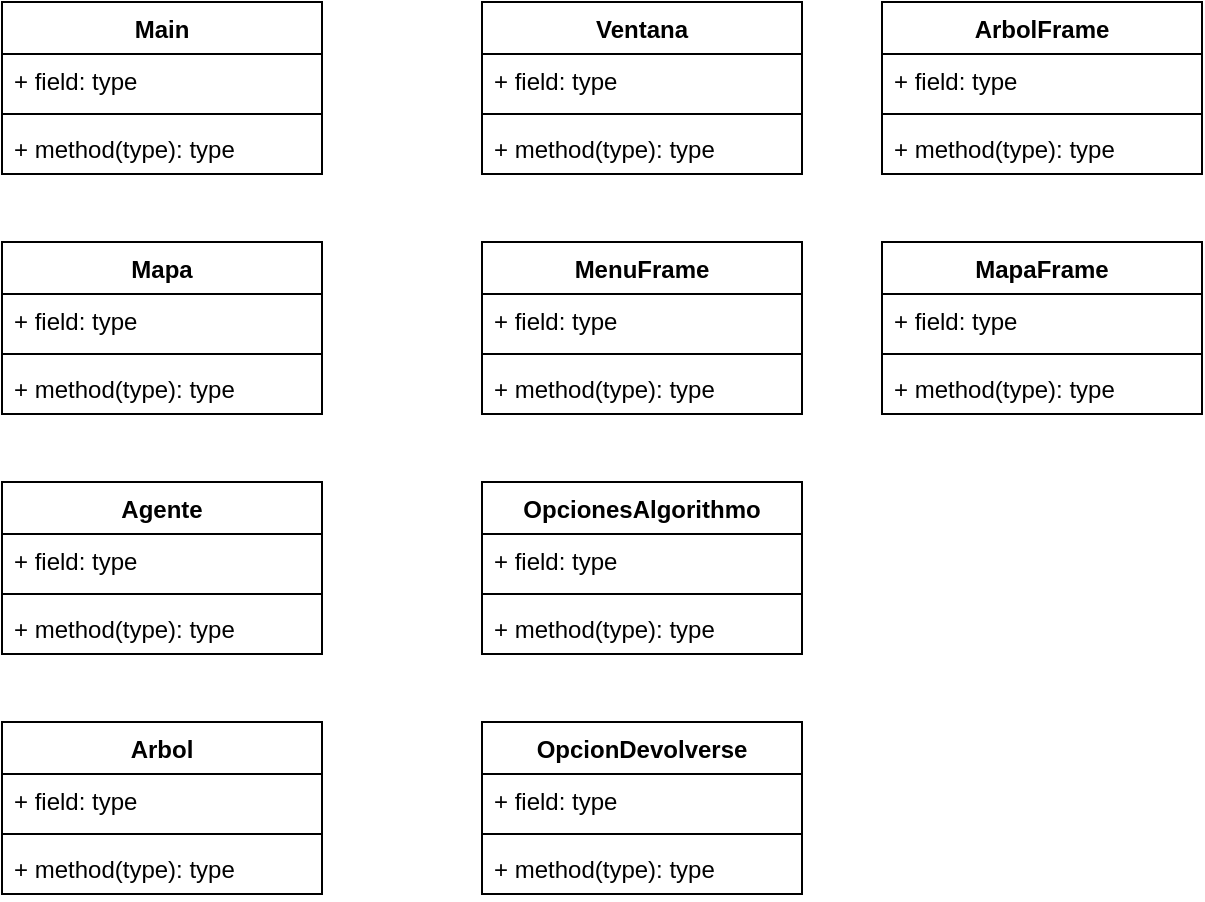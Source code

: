 <mxfile version="21.1.2" type="device">
  <diagram id="C5RBs43oDa-KdzZeNtuy" name="Page-1">
    <mxGraphModel dx="437" dy="527" grid="1" gridSize="10" guides="1" tooltips="1" connect="1" arrows="1" fold="1" page="1" pageScale="1" pageWidth="827" pageHeight="1169" math="0" shadow="0">
      <root>
        <mxCell id="WIyWlLk6GJQsqaUBKTNV-0" />
        <mxCell id="WIyWlLk6GJQsqaUBKTNV-1" parent="WIyWlLk6GJQsqaUBKTNV-0" />
        <mxCell id="wOZsuLTwJOUlkf_hwby_-17" value="Main" style="swimlane;fontStyle=1;align=center;verticalAlign=top;childLayout=stackLayout;horizontal=1;startSize=26;horizontalStack=0;resizeParent=1;resizeParentMax=0;resizeLast=0;collapsible=1;marginBottom=0;whiteSpace=wrap;html=1;" parent="WIyWlLk6GJQsqaUBKTNV-1" vertex="1">
          <mxGeometry x="80" y="40" width="160" height="86" as="geometry" />
        </mxCell>
        <mxCell id="wOZsuLTwJOUlkf_hwby_-18" value="+ field: type" style="text;strokeColor=none;fillColor=none;align=left;verticalAlign=top;spacingLeft=4;spacingRight=4;overflow=hidden;rotatable=0;points=[[0,0.5],[1,0.5]];portConstraint=eastwest;whiteSpace=wrap;html=1;" parent="wOZsuLTwJOUlkf_hwby_-17" vertex="1">
          <mxGeometry y="26" width="160" height="26" as="geometry" />
        </mxCell>
        <mxCell id="wOZsuLTwJOUlkf_hwby_-19" value="" style="line;strokeWidth=1;fillColor=none;align=left;verticalAlign=middle;spacingTop=-1;spacingLeft=3;spacingRight=3;rotatable=0;labelPosition=right;points=[];portConstraint=eastwest;strokeColor=inherit;" parent="wOZsuLTwJOUlkf_hwby_-17" vertex="1">
          <mxGeometry y="52" width="160" height="8" as="geometry" />
        </mxCell>
        <mxCell id="wOZsuLTwJOUlkf_hwby_-20" value="+ method(type): type" style="text;strokeColor=none;fillColor=none;align=left;verticalAlign=top;spacingLeft=4;spacingRight=4;overflow=hidden;rotatable=0;points=[[0,0.5],[1,0.5]];portConstraint=eastwest;whiteSpace=wrap;html=1;" parent="wOZsuLTwJOUlkf_hwby_-17" vertex="1">
          <mxGeometry y="60" width="160" height="26" as="geometry" />
        </mxCell>
        <mxCell id="wOZsuLTwJOUlkf_hwby_-21" value="Ventana" style="swimlane;fontStyle=1;align=center;verticalAlign=top;childLayout=stackLayout;horizontal=1;startSize=26;horizontalStack=0;resizeParent=1;resizeParentMax=0;resizeLast=0;collapsible=1;marginBottom=0;whiteSpace=wrap;html=1;" parent="WIyWlLk6GJQsqaUBKTNV-1" vertex="1">
          <mxGeometry x="320" y="40" width="160" height="86" as="geometry" />
        </mxCell>
        <mxCell id="wOZsuLTwJOUlkf_hwby_-22" value="+ field: type" style="text;strokeColor=none;fillColor=none;align=left;verticalAlign=top;spacingLeft=4;spacingRight=4;overflow=hidden;rotatable=0;points=[[0,0.5],[1,0.5]];portConstraint=eastwest;whiteSpace=wrap;html=1;" parent="wOZsuLTwJOUlkf_hwby_-21" vertex="1">
          <mxGeometry y="26" width="160" height="26" as="geometry" />
        </mxCell>
        <mxCell id="wOZsuLTwJOUlkf_hwby_-23" value="" style="line;strokeWidth=1;fillColor=none;align=left;verticalAlign=middle;spacingTop=-1;spacingLeft=3;spacingRight=3;rotatable=0;labelPosition=right;points=[];portConstraint=eastwest;strokeColor=inherit;" parent="wOZsuLTwJOUlkf_hwby_-21" vertex="1">
          <mxGeometry y="52" width="160" height="8" as="geometry" />
        </mxCell>
        <mxCell id="wOZsuLTwJOUlkf_hwby_-24" value="+ method(type): type" style="text;strokeColor=none;fillColor=none;align=left;verticalAlign=top;spacingLeft=4;spacingRight=4;overflow=hidden;rotatable=0;points=[[0,0.5],[1,0.5]];portConstraint=eastwest;whiteSpace=wrap;html=1;" parent="wOZsuLTwJOUlkf_hwby_-21" vertex="1">
          <mxGeometry y="60" width="160" height="26" as="geometry" />
        </mxCell>
        <mxCell id="S4U-ftMOj6kF3ZkZR0A4-0" value="MenuFrame" style="swimlane;fontStyle=1;align=center;verticalAlign=top;childLayout=stackLayout;horizontal=1;startSize=26;horizontalStack=0;resizeParent=1;resizeParentMax=0;resizeLast=0;collapsible=1;marginBottom=0;whiteSpace=wrap;html=1;" vertex="1" parent="WIyWlLk6GJQsqaUBKTNV-1">
          <mxGeometry x="320" y="160" width="160" height="86" as="geometry" />
        </mxCell>
        <mxCell id="S4U-ftMOj6kF3ZkZR0A4-1" value="+ field: type" style="text;strokeColor=none;fillColor=none;align=left;verticalAlign=top;spacingLeft=4;spacingRight=4;overflow=hidden;rotatable=0;points=[[0,0.5],[1,0.5]];portConstraint=eastwest;whiteSpace=wrap;html=1;" vertex="1" parent="S4U-ftMOj6kF3ZkZR0A4-0">
          <mxGeometry y="26" width="160" height="26" as="geometry" />
        </mxCell>
        <mxCell id="S4U-ftMOj6kF3ZkZR0A4-2" value="" style="line;strokeWidth=1;fillColor=none;align=left;verticalAlign=middle;spacingTop=-1;spacingLeft=3;spacingRight=3;rotatable=0;labelPosition=right;points=[];portConstraint=eastwest;strokeColor=inherit;" vertex="1" parent="S4U-ftMOj6kF3ZkZR0A4-0">
          <mxGeometry y="52" width="160" height="8" as="geometry" />
        </mxCell>
        <mxCell id="S4U-ftMOj6kF3ZkZR0A4-3" value="+ method(type): type" style="text;strokeColor=none;fillColor=none;align=left;verticalAlign=top;spacingLeft=4;spacingRight=4;overflow=hidden;rotatable=0;points=[[0,0.5],[1,0.5]];portConstraint=eastwest;whiteSpace=wrap;html=1;" vertex="1" parent="S4U-ftMOj6kF3ZkZR0A4-0">
          <mxGeometry y="60" width="160" height="26" as="geometry" />
        </mxCell>
        <mxCell id="S4U-ftMOj6kF3ZkZR0A4-4" value="OpcionesAlgorithmo" style="swimlane;fontStyle=1;align=center;verticalAlign=top;childLayout=stackLayout;horizontal=1;startSize=26;horizontalStack=0;resizeParent=1;resizeParentMax=0;resizeLast=0;collapsible=1;marginBottom=0;whiteSpace=wrap;html=1;" vertex="1" parent="WIyWlLk6GJQsqaUBKTNV-1">
          <mxGeometry x="320" y="280" width="160" height="86" as="geometry" />
        </mxCell>
        <mxCell id="S4U-ftMOj6kF3ZkZR0A4-5" value="+ field: type" style="text;strokeColor=none;fillColor=none;align=left;verticalAlign=top;spacingLeft=4;spacingRight=4;overflow=hidden;rotatable=0;points=[[0,0.5],[1,0.5]];portConstraint=eastwest;whiteSpace=wrap;html=1;" vertex="1" parent="S4U-ftMOj6kF3ZkZR0A4-4">
          <mxGeometry y="26" width="160" height="26" as="geometry" />
        </mxCell>
        <mxCell id="S4U-ftMOj6kF3ZkZR0A4-6" value="" style="line;strokeWidth=1;fillColor=none;align=left;verticalAlign=middle;spacingTop=-1;spacingLeft=3;spacingRight=3;rotatable=0;labelPosition=right;points=[];portConstraint=eastwest;strokeColor=inherit;" vertex="1" parent="S4U-ftMOj6kF3ZkZR0A4-4">
          <mxGeometry y="52" width="160" height="8" as="geometry" />
        </mxCell>
        <mxCell id="S4U-ftMOj6kF3ZkZR0A4-7" value="+ method(type): type" style="text;strokeColor=none;fillColor=none;align=left;verticalAlign=top;spacingLeft=4;spacingRight=4;overflow=hidden;rotatable=0;points=[[0,0.5],[1,0.5]];portConstraint=eastwest;whiteSpace=wrap;html=1;" vertex="1" parent="S4U-ftMOj6kF3ZkZR0A4-4">
          <mxGeometry y="60" width="160" height="26" as="geometry" />
        </mxCell>
        <mxCell id="S4U-ftMOj6kF3ZkZR0A4-8" value="OpcionDevolverse" style="swimlane;fontStyle=1;align=center;verticalAlign=top;childLayout=stackLayout;horizontal=1;startSize=26;horizontalStack=0;resizeParent=1;resizeParentMax=0;resizeLast=0;collapsible=1;marginBottom=0;whiteSpace=wrap;html=1;" vertex="1" parent="WIyWlLk6GJQsqaUBKTNV-1">
          <mxGeometry x="320" y="400" width="160" height="86" as="geometry" />
        </mxCell>
        <mxCell id="S4U-ftMOj6kF3ZkZR0A4-9" value="+ field: type" style="text;strokeColor=none;fillColor=none;align=left;verticalAlign=top;spacingLeft=4;spacingRight=4;overflow=hidden;rotatable=0;points=[[0,0.5],[1,0.5]];portConstraint=eastwest;whiteSpace=wrap;html=1;" vertex="1" parent="S4U-ftMOj6kF3ZkZR0A4-8">
          <mxGeometry y="26" width="160" height="26" as="geometry" />
        </mxCell>
        <mxCell id="S4U-ftMOj6kF3ZkZR0A4-10" value="" style="line;strokeWidth=1;fillColor=none;align=left;verticalAlign=middle;spacingTop=-1;spacingLeft=3;spacingRight=3;rotatable=0;labelPosition=right;points=[];portConstraint=eastwest;strokeColor=inherit;" vertex="1" parent="S4U-ftMOj6kF3ZkZR0A4-8">
          <mxGeometry y="52" width="160" height="8" as="geometry" />
        </mxCell>
        <mxCell id="S4U-ftMOj6kF3ZkZR0A4-11" value="+ method(type): type" style="text;strokeColor=none;fillColor=none;align=left;verticalAlign=top;spacingLeft=4;spacingRight=4;overflow=hidden;rotatable=0;points=[[0,0.5],[1,0.5]];portConstraint=eastwest;whiteSpace=wrap;html=1;" vertex="1" parent="S4U-ftMOj6kF3ZkZR0A4-8">
          <mxGeometry y="60" width="160" height="26" as="geometry" />
        </mxCell>
        <mxCell id="S4U-ftMOj6kF3ZkZR0A4-12" value="MapaFrame" style="swimlane;fontStyle=1;align=center;verticalAlign=top;childLayout=stackLayout;horizontal=1;startSize=26;horizontalStack=0;resizeParent=1;resizeParentMax=0;resizeLast=0;collapsible=1;marginBottom=0;whiteSpace=wrap;html=1;" vertex="1" parent="WIyWlLk6GJQsqaUBKTNV-1">
          <mxGeometry x="520" y="160" width="160" height="86" as="geometry" />
        </mxCell>
        <mxCell id="S4U-ftMOj6kF3ZkZR0A4-13" value="+ field: type" style="text;strokeColor=none;fillColor=none;align=left;verticalAlign=top;spacingLeft=4;spacingRight=4;overflow=hidden;rotatable=0;points=[[0,0.5],[1,0.5]];portConstraint=eastwest;whiteSpace=wrap;html=1;" vertex="1" parent="S4U-ftMOj6kF3ZkZR0A4-12">
          <mxGeometry y="26" width="160" height="26" as="geometry" />
        </mxCell>
        <mxCell id="S4U-ftMOj6kF3ZkZR0A4-14" value="" style="line;strokeWidth=1;fillColor=none;align=left;verticalAlign=middle;spacingTop=-1;spacingLeft=3;spacingRight=3;rotatable=0;labelPosition=right;points=[];portConstraint=eastwest;strokeColor=inherit;" vertex="1" parent="S4U-ftMOj6kF3ZkZR0A4-12">
          <mxGeometry y="52" width="160" height="8" as="geometry" />
        </mxCell>
        <mxCell id="S4U-ftMOj6kF3ZkZR0A4-15" value="+ method(type): type" style="text;strokeColor=none;fillColor=none;align=left;verticalAlign=top;spacingLeft=4;spacingRight=4;overflow=hidden;rotatable=0;points=[[0,0.5],[1,0.5]];portConstraint=eastwest;whiteSpace=wrap;html=1;" vertex="1" parent="S4U-ftMOj6kF3ZkZR0A4-12">
          <mxGeometry y="60" width="160" height="26" as="geometry" />
        </mxCell>
        <mxCell id="S4U-ftMOj6kF3ZkZR0A4-16" value="ArbolFrame" style="swimlane;fontStyle=1;align=center;verticalAlign=top;childLayout=stackLayout;horizontal=1;startSize=26;horizontalStack=0;resizeParent=1;resizeParentMax=0;resizeLast=0;collapsible=1;marginBottom=0;whiteSpace=wrap;html=1;" vertex="1" parent="WIyWlLk6GJQsqaUBKTNV-1">
          <mxGeometry x="520" y="40" width="160" height="86" as="geometry" />
        </mxCell>
        <mxCell id="S4U-ftMOj6kF3ZkZR0A4-17" value="+ field: type" style="text;strokeColor=none;fillColor=none;align=left;verticalAlign=top;spacingLeft=4;spacingRight=4;overflow=hidden;rotatable=0;points=[[0,0.5],[1,0.5]];portConstraint=eastwest;whiteSpace=wrap;html=1;" vertex="1" parent="S4U-ftMOj6kF3ZkZR0A4-16">
          <mxGeometry y="26" width="160" height="26" as="geometry" />
        </mxCell>
        <mxCell id="S4U-ftMOj6kF3ZkZR0A4-18" value="" style="line;strokeWidth=1;fillColor=none;align=left;verticalAlign=middle;spacingTop=-1;spacingLeft=3;spacingRight=3;rotatable=0;labelPosition=right;points=[];portConstraint=eastwest;strokeColor=inherit;" vertex="1" parent="S4U-ftMOj6kF3ZkZR0A4-16">
          <mxGeometry y="52" width="160" height="8" as="geometry" />
        </mxCell>
        <mxCell id="S4U-ftMOj6kF3ZkZR0A4-19" value="+ method(type): type" style="text;strokeColor=none;fillColor=none;align=left;verticalAlign=top;spacingLeft=4;spacingRight=4;overflow=hidden;rotatable=0;points=[[0,0.5],[1,0.5]];portConstraint=eastwest;whiteSpace=wrap;html=1;" vertex="1" parent="S4U-ftMOj6kF3ZkZR0A4-16">
          <mxGeometry y="60" width="160" height="26" as="geometry" />
        </mxCell>
        <mxCell id="S4U-ftMOj6kF3ZkZR0A4-21" value="Arbol" style="swimlane;fontStyle=1;align=center;verticalAlign=top;childLayout=stackLayout;horizontal=1;startSize=26;horizontalStack=0;resizeParent=1;resizeParentMax=0;resizeLast=0;collapsible=1;marginBottom=0;whiteSpace=wrap;html=1;" vertex="1" parent="WIyWlLk6GJQsqaUBKTNV-1">
          <mxGeometry x="80" y="400" width="160" height="86" as="geometry" />
        </mxCell>
        <mxCell id="S4U-ftMOj6kF3ZkZR0A4-22" value="+ field: type" style="text;strokeColor=none;fillColor=none;align=left;verticalAlign=top;spacingLeft=4;spacingRight=4;overflow=hidden;rotatable=0;points=[[0,0.5],[1,0.5]];portConstraint=eastwest;whiteSpace=wrap;html=1;" vertex="1" parent="S4U-ftMOj6kF3ZkZR0A4-21">
          <mxGeometry y="26" width="160" height="26" as="geometry" />
        </mxCell>
        <mxCell id="S4U-ftMOj6kF3ZkZR0A4-23" value="" style="line;strokeWidth=1;fillColor=none;align=left;verticalAlign=middle;spacingTop=-1;spacingLeft=3;spacingRight=3;rotatable=0;labelPosition=right;points=[];portConstraint=eastwest;strokeColor=inherit;" vertex="1" parent="S4U-ftMOj6kF3ZkZR0A4-21">
          <mxGeometry y="52" width="160" height="8" as="geometry" />
        </mxCell>
        <mxCell id="S4U-ftMOj6kF3ZkZR0A4-24" value="+ method(type): type" style="text;strokeColor=none;fillColor=none;align=left;verticalAlign=top;spacingLeft=4;spacingRight=4;overflow=hidden;rotatable=0;points=[[0,0.5],[1,0.5]];portConstraint=eastwest;whiteSpace=wrap;html=1;" vertex="1" parent="S4U-ftMOj6kF3ZkZR0A4-21">
          <mxGeometry y="60" width="160" height="26" as="geometry" />
        </mxCell>
        <mxCell id="S4U-ftMOj6kF3ZkZR0A4-25" value="Agente" style="swimlane;fontStyle=1;align=center;verticalAlign=top;childLayout=stackLayout;horizontal=1;startSize=26;horizontalStack=0;resizeParent=1;resizeParentMax=0;resizeLast=0;collapsible=1;marginBottom=0;whiteSpace=wrap;html=1;" vertex="1" parent="WIyWlLk6GJQsqaUBKTNV-1">
          <mxGeometry x="80" y="280" width="160" height="86" as="geometry" />
        </mxCell>
        <mxCell id="S4U-ftMOj6kF3ZkZR0A4-26" value="+ field: type" style="text;strokeColor=none;fillColor=none;align=left;verticalAlign=top;spacingLeft=4;spacingRight=4;overflow=hidden;rotatable=0;points=[[0,0.5],[1,0.5]];portConstraint=eastwest;whiteSpace=wrap;html=1;" vertex="1" parent="S4U-ftMOj6kF3ZkZR0A4-25">
          <mxGeometry y="26" width="160" height="26" as="geometry" />
        </mxCell>
        <mxCell id="S4U-ftMOj6kF3ZkZR0A4-27" value="" style="line;strokeWidth=1;fillColor=none;align=left;verticalAlign=middle;spacingTop=-1;spacingLeft=3;spacingRight=3;rotatable=0;labelPosition=right;points=[];portConstraint=eastwest;strokeColor=inherit;" vertex="1" parent="S4U-ftMOj6kF3ZkZR0A4-25">
          <mxGeometry y="52" width="160" height="8" as="geometry" />
        </mxCell>
        <mxCell id="S4U-ftMOj6kF3ZkZR0A4-28" value="+ method(type): type" style="text;strokeColor=none;fillColor=none;align=left;verticalAlign=top;spacingLeft=4;spacingRight=4;overflow=hidden;rotatable=0;points=[[0,0.5],[1,0.5]];portConstraint=eastwest;whiteSpace=wrap;html=1;" vertex="1" parent="S4U-ftMOj6kF3ZkZR0A4-25">
          <mxGeometry y="60" width="160" height="26" as="geometry" />
        </mxCell>
        <mxCell id="S4U-ftMOj6kF3ZkZR0A4-30" value="Mapa" style="swimlane;fontStyle=1;align=center;verticalAlign=top;childLayout=stackLayout;horizontal=1;startSize=26;horizontalStack=0;resizeParent=1;resizeParentMax=0;resizeLast=0;collapsible=1;marginBottom=0;whiteSpace=wrap;html=1;" vertex="1" parent="WIyWlLk6GJQsqaUBKTNV-1">
          <mxGeometry x="80" y="160" width="160" height="86" as="geometry" />
        </mxCell>
        <mxCell id="S4U-ftMOj6kF3ZkZR0A4-31" value="+ field: type" style="text;strokeColor=none;fillColor=none;align=left;verticalAlign=top;spacingLeft=4;spacingRight=4;overflow=hidden;rotatable=0;points=[[0,0.5],[1,0.5]];portConstraint=eastwest;whiteSpace=wrap;html=1;" vertex="1" parent="S4U-ftMOj6kF3ZkZR0A4-30">
          <mxGeometry y="26" width="160" height="26" as="geometry" />
        </mxCell>
        <mxCell id="S4U-ftMOj6kF3ZkZR0A4-32" value="" style="line;strokeWidth=1;fillColor=none;align=left;verticalAlign=middle;spacingTop=-1;spacingLeft=3;spacingRight=3;rotatable=0;labelPosition=right;points=[];portConstraint=eastwest;strokeColor=inherit;" vertex="1" parent="S4U-ftMOj6kF3ZkZR0A4-30">
          <mxGeometry y="52" width="160" height="8" as="geometry" />
        </mxCell>
        <mxCell id="S4U-ftMOj6kF3ZkZR0A4-33" value="+ method(type): type" style="text;strokeColor=none;fillColor=none;align=left;verticalAlign=top;spacingLeft=4;spacingRight=4;overflow=hidden;rotatable=0;points=[[0,0.5],[1,0.5]];portConstraint=eastwest;whiteSpace=wrap;html=1;" vertex="1" parent="S4U-ftMOj6kF3ZkZR0A4-30">
          <mxGeometry y="60" width="160" height="26" as="geometry" />
        </mxCell>
      </root>
    </mxGraphModel>
  </diagram>
</mxfile>

